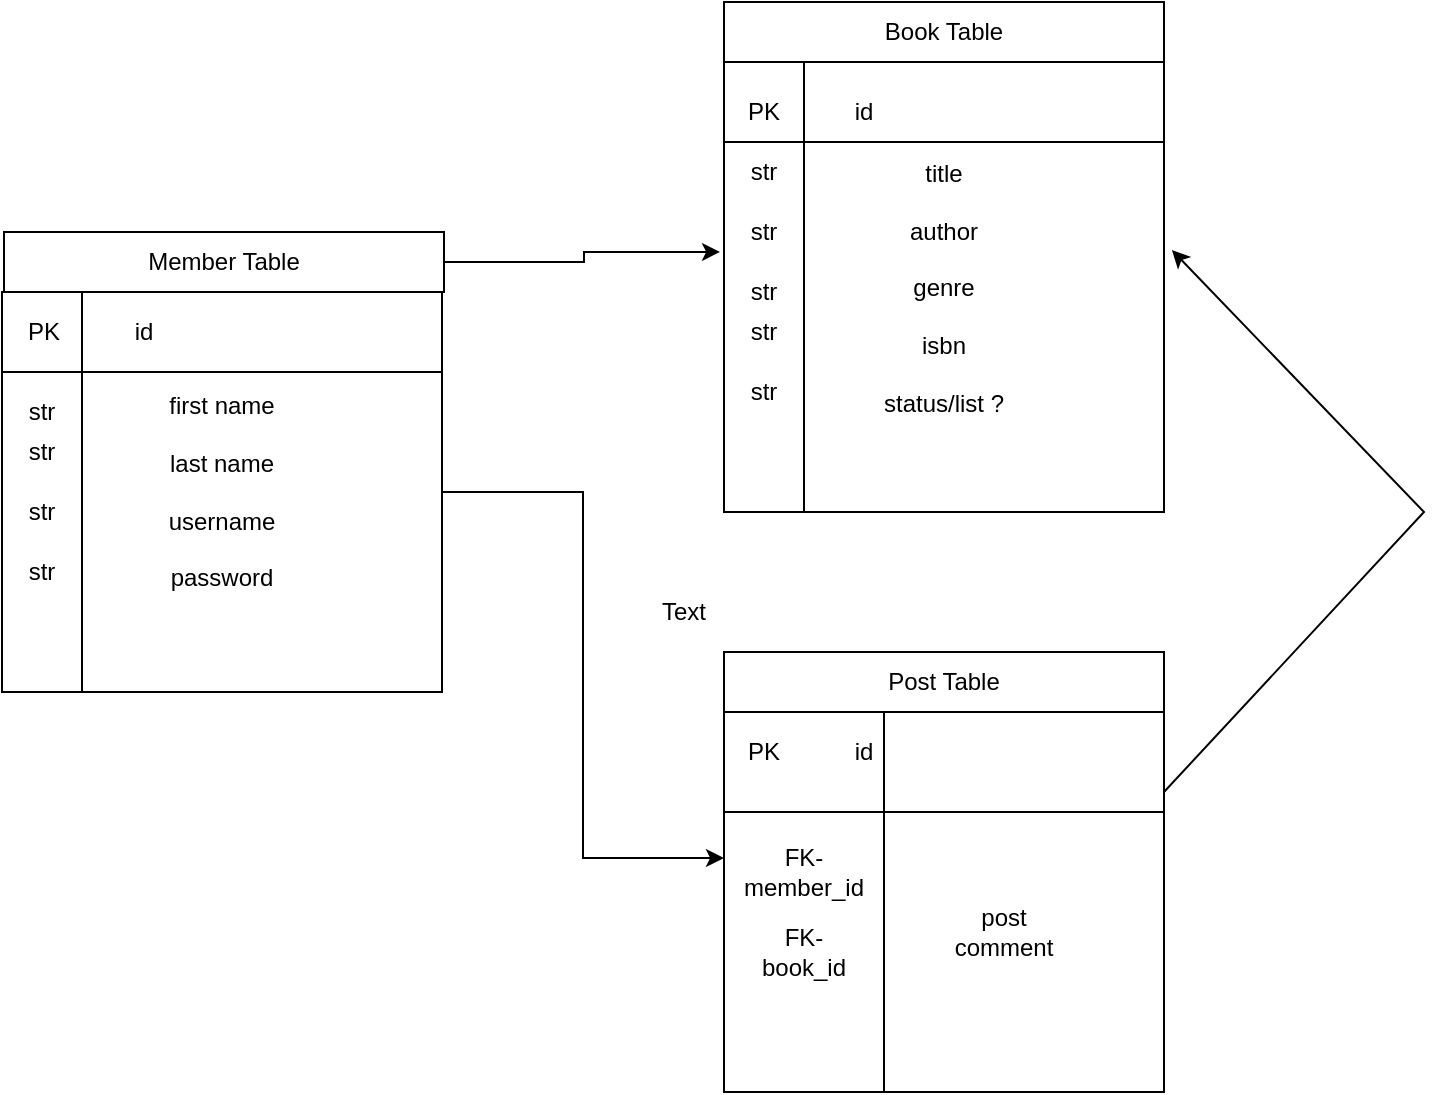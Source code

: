 <mxfile version="13.10.0" type="embed">
    <diagram id="e7cXwH6r_yYMy_7RqmJk" name="Page-1">
        <mxGraphModel dx="943" dy="708" grid="1" gridSize="10" guides="1" tooltips="1" connect="1" arrows="1" fold="1" page="1" pageScale="1" pageWidth="850" pageHeight="1100" math="0" shadow="0">
            <root>
                <mxCell id="0"/>
                <mxCell id="1" parent="0"/>
                <mxCell id="17" style="edgeStyle=orthogonalEdgeStyle;rounded=0;orthogonalLoop=1;jettySize=auto;html=1;entryX=0;entryY=0.415;entryDx=0;entryDy=0;entryPerimeter=0;" edge="1" parent="1" source="6YbCgSacSCpo9KkrC0tL-1" target="9">
                    <mxGeometry relative="1" as="geometry"/>
                </mxCell>
                <mxCell id="6YbCgSacSCpo9KkrC0tL-1" value="first name&lt;br&gt;&lt;br&gt;last name&lt;br&gt;&lt;br&gt;username&lt;br&gt;&lt;br&gt;password" style="shape=internalStorage;whiteSpace=wrap;html=1;backgroundOutline=1;dx=40;dy=40;" parent="1" vertex="1">
                    <mxGeometry x="79" y="200" width="220" height="200" as="geometry"/>
                </mxCell>
                <mxCell id="18" style="edgeStyle=orthogonalEdgeStyle;rounded=0;orthogonalLoop=1;jettySize=auto;html=1;entryX=-0.009;entryY=0.422;entryDx=0;entryDy=0;entryPerimeter=0;" edge="1" parent="1" source="6YbCgSacSCpo9KkrC0tL-2" target="8">
                    <mxGeometry relative="1" as="geometry"/>
                </mxCell>
                <mxCell id="6YbCgSacSCpo9KkrC0tL-2" value="Member Table" style="rounded=0;whiteSpace=wrap;html=1;" parent="1" vertex="1">
                    <mxGeometry x="80" y="170" width="220" height="30" as="geometry"/>
                </mxCell>
                <mxCell id="2" value="PK" style="text;html=1;strokeColor=none;fillColor=none;align=center;verticalAlign=middle;whiteSpace=wrap;rounded=0;" vertex="1" parent="1">
                    <mxGeometry x="80" y="210" width="40" height="20" as="geometry"/>
                </mxCell>
                <mxCell id="3" value="id" style="text;html=1;strokeColor=none;fillColor=none;align=center;verticalAlign=middle;whiteSpace=wrap;rounded=0;" vertex="1" parent="1">
                    <mxGeometry x="130" y="210" width="40" height="20" as="geometry"/>
                </mxCell>
                <mxCell id="4" value="str" style="text;html=1;strokeColor=none;fillColor=none;align=center;verticalAlign=middle;whiteSpace=wrap;rounded=0;" vertex="1" parent="1">
                    <mxGeometry x="79" y="250" width="40" height="20" as="geometry"/>
                </mxCell>
                <mxCell id="5" value="str" style="text;html=1;strokeColor=none;fillColor=none;align=center;verticalAlign=middle;whiteSpace=wrap;rounded=0;" vertex="1" parent="1">
                    <mxGeometry x="79" y="270" width="40" height="20" as="geometry"/>
                </mxCell>
                <mxCell id="6" value="str" style="text;html=1;strokeColor=none;fillColor=none;align=center;verticalAlign=middle;whiteSpace=wrap;rounded=0;" vertex="1" parent="1">
                    <mxGeometry x="79" y="300" width="40" height="20" as="geometry"/>
                </mxCell>
                <mxCell id="7" value="str" style="text;html=1;strokeColor=none;fillColor=none;align=center;verticalAlign=middle;whiteSpace=wrap;rounded=0;" vertex="1" parent="1">
                    <mxGeometry x="79" y="330" width="40" height="20" as="geometry"/>
                </mxCell>
                <mxCell id="8" value="title&lt;br&gt;&lt;br&gt;author&lt;br&gt;&lt;br&gt;genre&lt;br&gt;&lt;br&gt;isbn&lt;br&gt;&lt;br&gt;status/list ?" style="shape=internalStorage;whiteSpace=wrap;html=1;backgroundOutline=1;dx=40;dy=40;" vertex="1" parent="1">
                    <mxGeometry x="440" y="85" width="220" height="225" as="geometry"/>
                </mxCell>
                <mxCell id="19" style="edgeStyle=none;rounded=0;orthogonalLoop=1;jettySize=auto;html=1;exitX=1;exitY=0.25;exitDx=0;exitDy=0;entryX=1.018;entryY=0.418;entryDx=0;entryDy=0;entryPerimeter=0;" edge="1" parent="1" source="9" target="8">
                    <mxGeometry relative="1" as="geometry">
                        <mxPoint x="670" y="180" as="targetPoint"/>
                        <Array as="points">
                            <mxPoint x="790" y="310"/>
                        </Array>
                    </mxGeometry>
                </mxCell>
                <mxCell id="9" value="" style="shape=internalStorage;whiteSpace=wrap;html=1;backgroundOutline=1;dx=80;dy=60;" vertex="1" parent="1">
                    <mxGeometry x="440" y="400" width="220" height="200" as="geometry"/>
                </mxCell>
                <mxCell id="10" value="Book Table" style="rounded=0;whiteSpace=wrap;html=1;" vertex="1" parent="1">
                    <mxGeometry x="440" y="55" width="220" height="30" as="geometry"/>
                </mxCell>
                <mxCell id="11" value="Post Table" style="rounded=0;whiteSpace=wrap;html=1;" vertex="1" parent="1">
                    <mxGeometry x="440" y="380" width="220" height="30" as="geometry"/>
                </mxCell>
                <mxCell id="12" value="PK" style="text;html=1;strokeColor=none;fillColor=none;align=center;verticalAlign=middle;whiteSpace=wrap;rounded=0;" vertex="1" parent="1">
                    <mxGeometry x="440" y="100" width="40" height="20" as="geometry"/>
                </mxCell>
                <mxCell id="13" value="id" style="text;html=1;strokeColor=none;fillColor=none;align=center;verticalAlign=middle;whiteSpace=wrap;rounded=0;" vertex="1" parent="1">
                    <mxGeometry x="490" y="100" width="40" height="20" as="geometry"/>
                </mxCell>
                <mxCell id="14" value="id" style="text;html=1;strokeColor=none;fillColor=none;align=center;verticalAlign=middle;whiteSpace=wrap;rounded=0;" vertex="1" parent="1">
                    <mxGeometry x="490" y="420" width="40" height="20" as="geometry"/>
                </mxCell>
                <mxCell id="15" value="PK" style="text;html=1;strokeColor=none;fillColor=none;align=center;verticalAlign=middle;whiteSpace=wrap;rounded=0;" vertex="1" parent="1">
                    <mxGeometry x="440" y="420" width="40" height="20" as="geometry"/>
                </mxCell>
                <mxCell id="20" value="FK- member_id" style="text;html=1;strokeColor=none;fillColor=none;align=center;verticalAlign=middle;whiteSpace=wrap;rounded=0;" vertex="1" parent="1">
                    <mxGeometry x="460" y="480" width="40" height="20" as="geometry"/>
                </mxCell>
                <mxCell id="21" value="FK- book_id&lt;br&gt;" style="text;html=1;strokeColor=none;fillColor=none;align=center;verticalAlign=middle;whiteSpace=wrap;rounded=0;" vertex="1" parent="1">
                    <mxGeometry x="460" y="520" width="40" height="20" as="geometry"/>
                </mxCell>
                <mxCell id="22" value="Text" style="text;html=1;strokeColor=none;fillColor=none;align=center;verticalAlign=middle;whiteSpace=wrap;rounded=0;" vertex="1" parent="1">
                    <mxGeometry x="400" y="350" width="40" height="20" as="geometry"/>
                </mxCell>
                <mxCell id="23" value="post comment" style="text;html=1;strokeColor=none;fillColor=none;align=center;verticalAlign=middle;whiteSpace=wrap;rounded=0;" vertex="1" parent="1">
                    <mxGeometry x="560" y="510" width="40" height="20" as="geometry"/>
                </mxCell>
                <mxCell id="24" value="str" style="text;html=1;strokeColor=none;fillColor=none;align=center;verticalAlign=middle;whiteSpace=wrap;rounded=0;" vertex="1" parent="1">
                    <mxGeometry x="440" y="130" width="40" height="20" as="geometry"/>
                </mxCell>
                <mxCell id="25" value="str" style="text;html=1;strokeColor=none;fillColor=none;align=center;verticalAlign=middle;whiteSpace=wrap;rounded=0;" vertex="1" parent="1">
                    <mxGeometry x="440" y="160" width="40" height="20" as="geometry"/>
                </mxCell>
                <mxCell id="26" value="str" style="text;html=1;strokeColor=none;fillColor=none;align=center;verticalAlign=middle;whiteSpace=wrap;rounded=0;" vertex="1" parent="1">
                    <mxGeometry x="440" y="190" width="40" height="20" as="geometry"/>
                </mxCell>
                <mxCell id="27" value="str" style="text;html=1;strokeColor=none;fillColor=none;align=center;verticalAlign=middle;whiteSpace=wrap;rounded=0;" vertex="1" parent="1">
                    <mxGeometry x="440" y="210" width="40" height="20" as="geometry"/>
                </mxCell>
                <mxCell id="28" value="str" style="text;html=1;strokeColor=none;fillColor=none;align=center;verticalAlign=middle;whiteSpace=wrap;rounded=0;" vertex="1" parent="1">
                    <mxGeometry x="440" y="240" width="40" height="20" as="geometry"/>
                </mxCell>
            </root>
        </mxGraphModel>
    </diagram>
</mxfile>